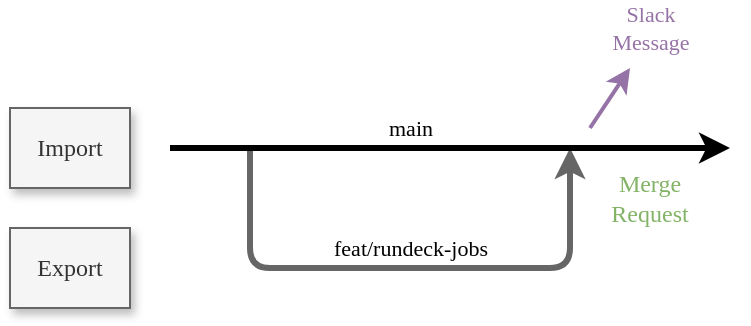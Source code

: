 <mxfile version="16.6.4" type="device"><diagram id="TFGVVnewG-mmg6j8tGt_" name="Page-1"><mxGraphModel dx="1366" dy="791" grid="1" gridSize="10" guides="1" tooltips="1" connect="1" arrows="1" fold="1" page="1" pageScale="1" pageWidth="1100" pageHeight="850" math="0" shadow="0"><root><mxCell id="0"/><mxCell id="1" parent="0"/><mxCell id="CPCu_-gcMnABH2ZwH8hP-2" value="Import" style="rounded=0;whiteSpace=wrap;html=1;fontFamily=Ubuntu;fontSource=https%3A%2F%2Ffonts.googleapis.com%2Fcss%3Ffamily%3DUbuntu;sketch=0;shadow=1;fillColor=#f5f5f5;fontColor=#333333;strokeColor=#666666;labelBackgroundColor=none;" parent="1" vertex="1"><mxGeometry x="40" y="80" width="60" height="40" as="geometry"/></mxCell><mxCell id="CPCu_-gcMnABH2ZwH8hP-3" value="Export" style="rounded=0;whiteSpace=wrap;html=1;fontFamily=Ubuntu;fontSource=https%3A%2F%2Ffonts.googleapis.com%2Fcss%3Ffamily%3DUbuntu;sketch=0;shadow=1;fillColor=#f5f5f5;fontColor=#333333;strokeColor=#666666;labelBackgroundColor=none;" parent="1" vertex="1"><mxGeometry x="40" y="140" width="60" height="40" as="geometry"/></mxCell><mxCell id="CPCu_-gcMnABH2ZwH8hP-7" value="feat/rundeck-jobs" style="edgeStyle=elbowEdgeStyle;elbow=vertical;endArrow=classic;html=1;rounded=1;fontFamily=Ubuntu;fontSource=https%3A%2F%2Ffonts.googleapis.com%2Fcss%3Ffamily%3DUbuntu;strokeWidth=3;fillColor=#f5f5f5;strokeColor=#666666;sketch=0;shadow=0;labelBackgroundColor=none;" parent="1" edge="1"><mxGeometry y="10" width="50" height="50" relative="1" as="geometry"><mxPoint x="160" y="100" as="sourcePoint"/><mxPoint x="320" y="100" as="targetPoint"/><Array as="points"><mxPoint x="230" y="160"/></Array><mxPoint as="offset"/></mxGeometry></mxCell><mxCell id="CPCu_-gcMnABH2ZwH8hP-9" value="&lt;div&gt;Merge&lt;/div&gt;&lt;div&gt;Request&lt;/div&gt;" style="text;html=1;strokeColor=none;fillColor=none;align=center;verticalAlign=middle;whiteSpace=wrap;rounded=0;fontFamily=Ubuntu;fontSource=https%3A%2F%2Ffonts.googleapis.com%2Fcss%3Ffamily%3DUbuntu;fontColor=#82B366;sketch=0;shadow=0;labelBackgroundColor=none;" parent="1" vertex="1"><mxGeometry x="330" y="110" width="60" height="30" as="geometry"/></mxCell><mxCell id="CPCu_-gcMnABH2ZwH8hP-10" value="&lt;div&gt;Slack&lt;/div&gt;&lt;div&gt;Message&lt;/div&gt;" style="endArrow=classic;html=1;rounded=1;labelBackgroundColor=none;fontFamily=Ubuntu;fontSource=https%3A%2F%2Ffonts.googleapis.com%2Fcss%3Ffamily%3DUbuntu;fontColor=#9673A6;strokeWidth=2;fillColor=#e1d5e7;strokeColor=#9673a6;sketch=0;shadow=0;" parent="1" edge="1"><mxGeometry x="1" y="22" width="50" height="50" relative="1" as="geometry"><mxPoint x="330" y="90" as="sourcePoint"/><mxPoint x="350" y="60" as="targetPoint"/><mxPoint x="28" y="-8" as="offset"/></mxGeometry></mxCell><mxCell id="CPCu_-gcMnABH2ZwH8hP-1" value="main" style="endArrow=classic;html=1;rounded=1;strokeWidth=3;fontFamily=Ubuntu;fontSource=https%3A%2F%2Ffonts.googleapis.com%2Fcss%3Ffamily%3DUbuntu;sketch=0;shadow=0;labelBackgroundColor=none;" parent="1" edge="1"><mxGeometry x="-0.143" y="10" width="50" height="50" relative="1" as="geometry"><mxPoint x="120" y="100" as="sourcePoint"/><mxPoint x="400" y="100" as="targetPoint"/><mxPoint as="offset"/></mxGeometry></mxCell></root></mxGraphModel></diagram></mxfile>